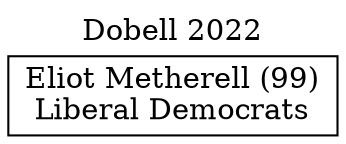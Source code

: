 // House preference flow
digraph "Eliot Metherell (99)_Dobell_2022" {
	graph [label="Dobell 2022" labelloc=t mclimit=10]
	node [shape=box]
	"Eliot Metherell (99)" [label="Eliot Metherell (99)
Liberal Democrats"]
}
